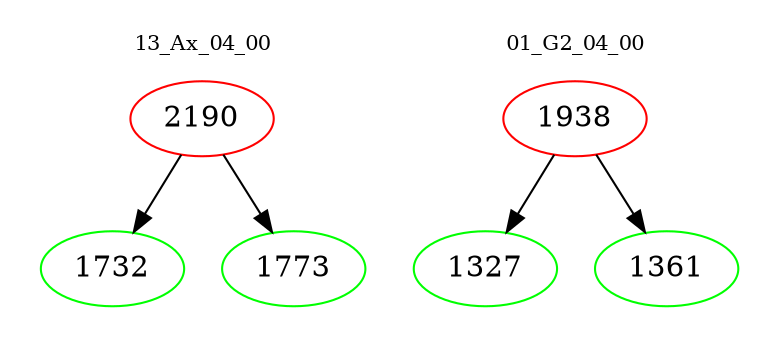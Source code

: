 digraph{
subgraph cluster_0 {
color = white
label = "13_Ax_04_00";
fontsize=10;
T0_2190 [label="2190", color="red"]
T0_2190 -> T0_1732 [color="black"]
T0_1732 [label="1732", color="green"]
T0_2190 -> T0_1773 [color="black"]
T0_1773 [label="1773", color="green"]
}
subgraph cluster_1 {
color = white
label = "01_G2_04_00";
fontsize=10;
T1_1938 [label="1938", color="red"]
T1_1938 -> T1_1327 [color="black"]
T1_1327 [label="1327", color="green"]
T1_1938 -> T1_1361 [color="black"]
T1_1361 [label="1361", color="green"]
}
}

